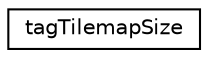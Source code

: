 digraph "Graphical Class Hierarchy"
{
 // LATEX_PDF_SIZE
  edge [fontname="Helvetica",fontsize="10",labelfontname="Helvetica",labelfontsize="10"];
  node [fontname="Helvetica",fontsize="10",shape=record];
  rankdir="LR";
  Node0 [label="tagTilemapSize",height=0.2,width=0.4,color="black", fillcolor="white", style="filled",URL="$structtag_tilemap_size.html",tooltip=" "];
}
